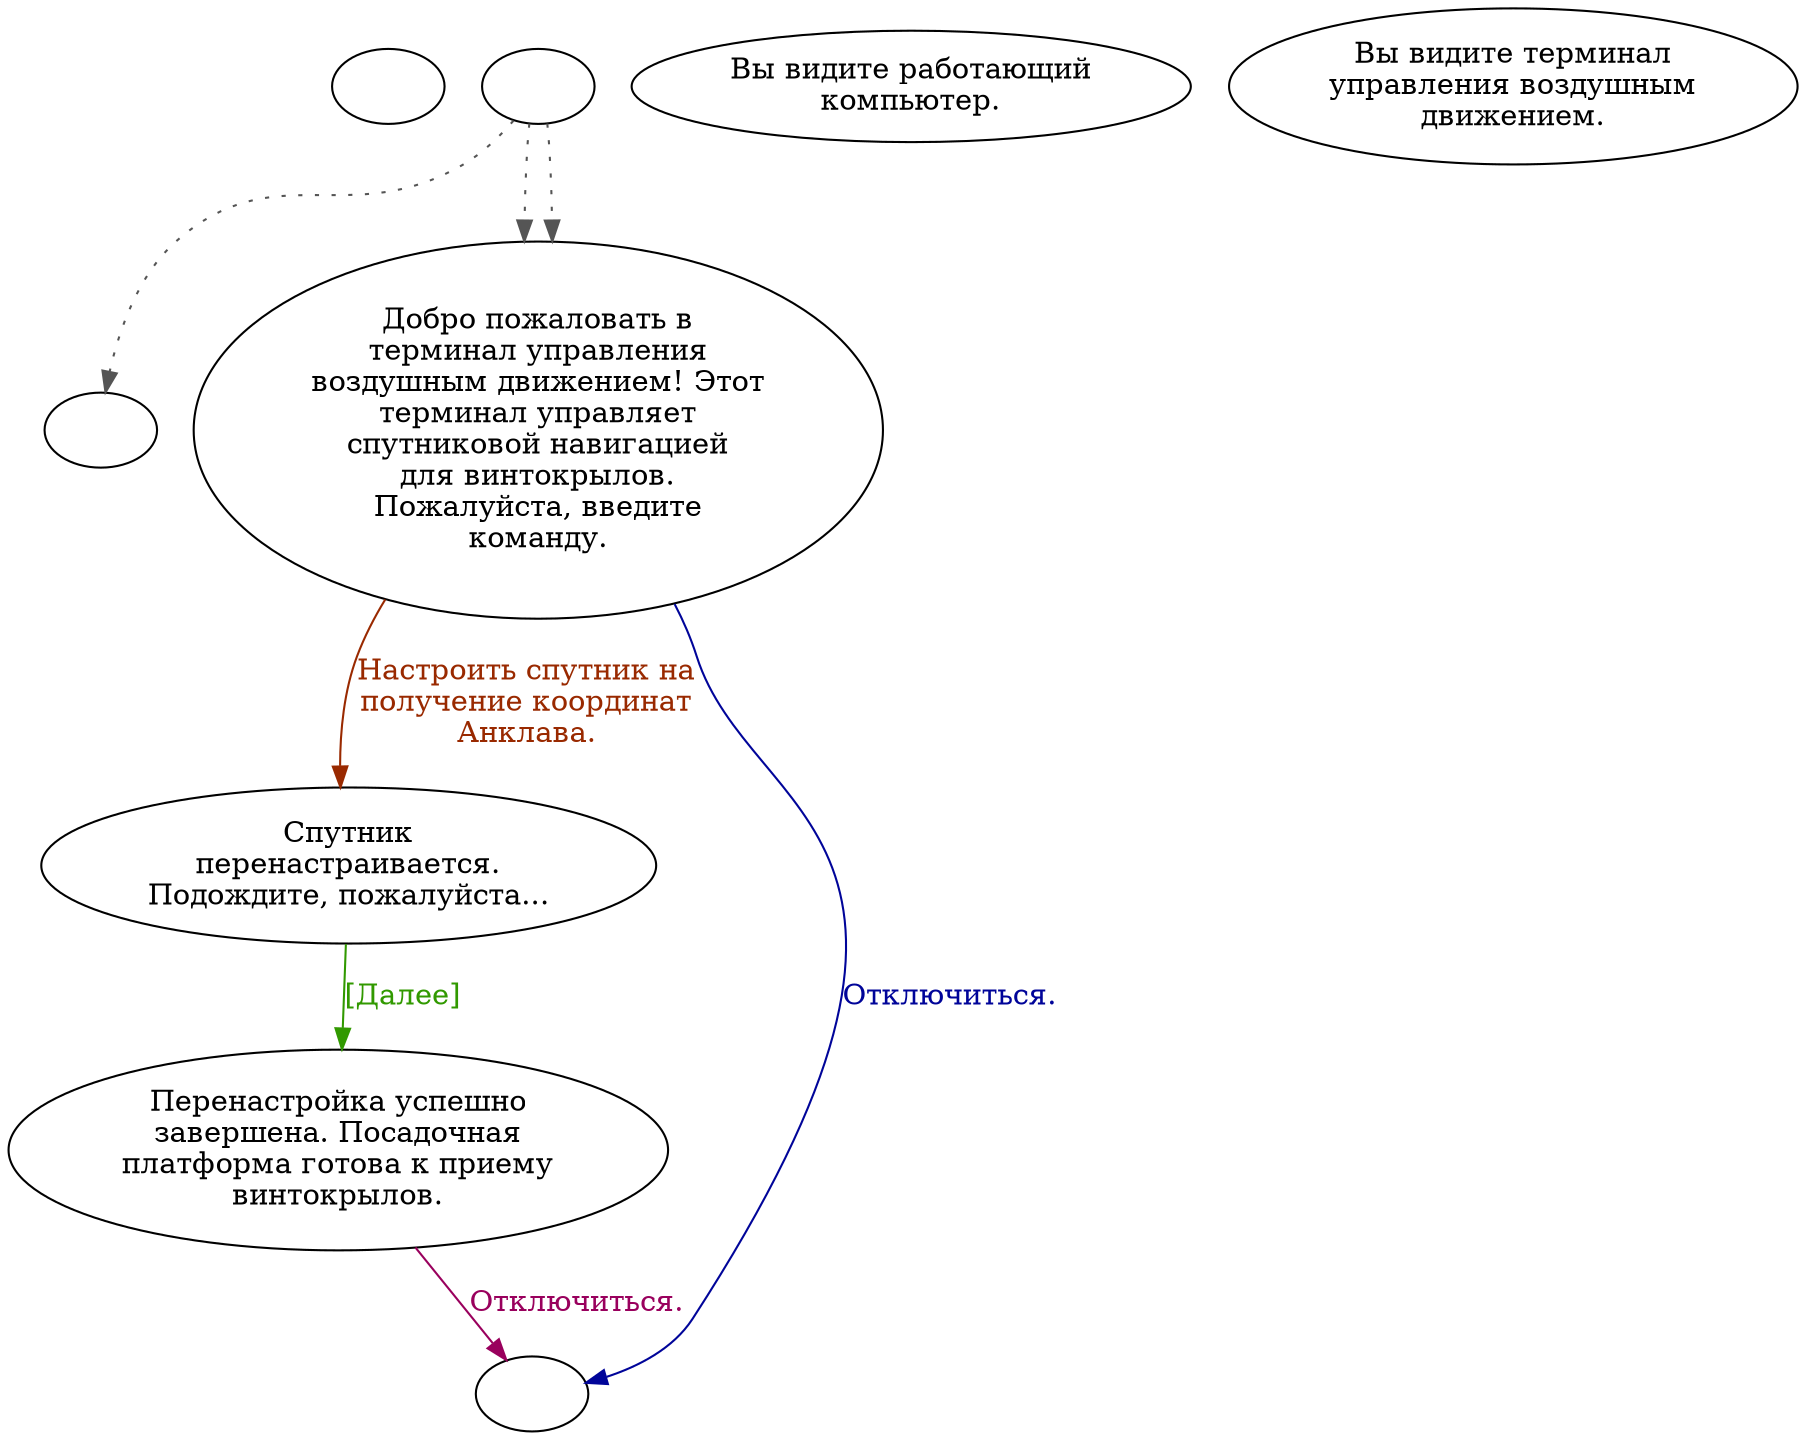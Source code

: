 digraph cisactrl {
  "start" [style=filled       fillcolor="#FFFFFF"       color="#000000"]
  "start" [label=""]
  "use_p_proc" [style=filled       fillcolor="#FFFFFF"       color="#000000"]
  "use_p_proc" -> "Tamper_Proc" [style=dotted color="#555555"]
  "use_p_proc" -> "Node001" [style=dotted color="#555555"]
  "use_p_proc" -> "Node001" [style=dotted color="#555555"]
  "use_p_proc" [label=""]
  "look_at_p_proc" [style=filled       fillcolor="#FFFFFF"       color="#000000"]
  "look_at_p_proc" [label="Вы видите работающий\nкомпьютер."]
  "description_p_proc" [style=filled       fillcolor="#FFFFFF"       color="#000000"]
  "description_p_proc" [label="Вы видите терминал\nуправления воздушным\nдвижением."]
  "Node001" [style=filled       fillcolor="#FFFFFF"       color="#000000"]
  "Node001" [label="Добро пожаловать в\nтерминал управления\nвоздушным движением! Этот\nтерминал управляет\nспутниковой навигацией\nдля винтокрылов.\nПожалуйста, введите\nкоманду."]
  "Node001" -> "Node002" [label="Настроить спутник на\nполучение координат\nАнклава." color="#992900" fontcolor="#992900"]
  "Node001" -> "Node999" [label="Отключиться." color="#000499" fontcolor="#000499"]
  "Node002" [style=filled       fillcolor="#FFFFFF"       color="#000000"]
  "Node002" [label="Спутник\nперенастраивается.\nПодождите, пожалуйста..."]
  "Node002" -> "Node003" [label="[Далее]" color="#319900" fontcolor="#319900"]
  "Node003" [style=filled       fillcolor="#FFFFFF"       color="#000000"]
  "Node003" [label="Перенастройка успешно\nзавершена. Посадочная\nплатформа готова к приему\nвинтокрылов."]
  "Node003" -> "Node999" [label="Отключиться." color="#99005D" fontcolor="#99005D"]
  "Node999" [style=filled       fillcolor="#FFFFFF"       color="#000000"]
  "Node999" [label=""]
  "Tamper_Proc" [style=filled       fillcolor="#FFFFFF"       color="#000000"]
  "Tamper_Proc" [label=""]
}